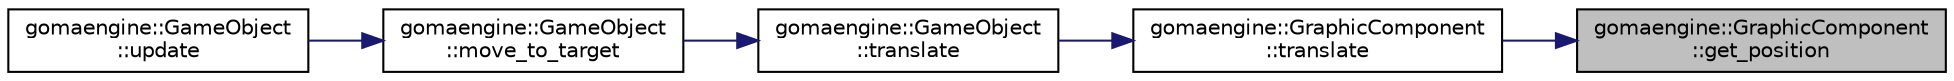 digraph "gomaengine::GraphicComponent::get_position"
{
 // LATEX_PDF_SIZE
  edge [fontname="Helvetica",fontsize="10",labelfontname="Helvetica",labelfontsize="10"];
  node [fontname="Helvetica",fontsize="10",shape=record];
  rankdir="RL";
  Node1 [label="gomaengine::GraphicComponent\l::get_position",height=0.2,width=0.4,color="black", fillcolor="grey75", style="filled", fontcolor="black",tooltip="Funcion que retorna el"];
  Node1 -> Node2 [dir="back",color="midnightblue",fontsize="10",style="solid",fontname="Helvetica"];
  Node2 [label="gomaengine::GraphicComponent\l::translate",height=0.2,width=0.4,color="black", fillcolor="white", style="filled",URL="$classgomaengine_1_1_graphic_component.html#a60abcce9508d24275db357eb9dba2df4",tooltip="Funcion para mover de posicion la posicion de la textura"];
  Node2 -> Node3 [dir="back",color="midnightblue",fontsize="10",style="solid",fontname="Helvetica"];
  Node3 [label="gomaengine::GameObject\l::translate",height=0.2,width=0.4,color="black", fillcolor="white", style="filled",URL="$classgomaengine_1_1_game_object.html#a5d6a414003baa21722254cb98a7905f3",tooltip="Funcion que traslada la posicion abstracta del modelo"];
  Node3 -> Node4 [dir="back",color="midnightblue",fontsize="10",style="solid",fontname="Helvetica"];
  Node4 [label="gomaengine::GameObject\l::move_to_target",height=0.2,width=0.4,color="black", fillcolor="white", style="filled",URL="$classgomaengine_1_1_game_object.html#a2ab104eaa6cd2e1d58f6a5d5d4b6e8a3",tooltip="Funcion que mueve el objeto al vector objetivo target"];
  Node4 -> Node5 [dir="back",color="midnightblue",fontsize="10",style="solid",fontname="Helvetica"];
  Node5 [label="gomaengine::GameObject\l::update",height=0.2,width=0.4,color="black", fillcolor="white", style="filled",URL="$classgomaengine_1_1_game_object.html#a8e6c00070d22715d09df577f2a3610de",tooltip="Funcion que define la actualizacion del modelo en el gameloop"];
}
